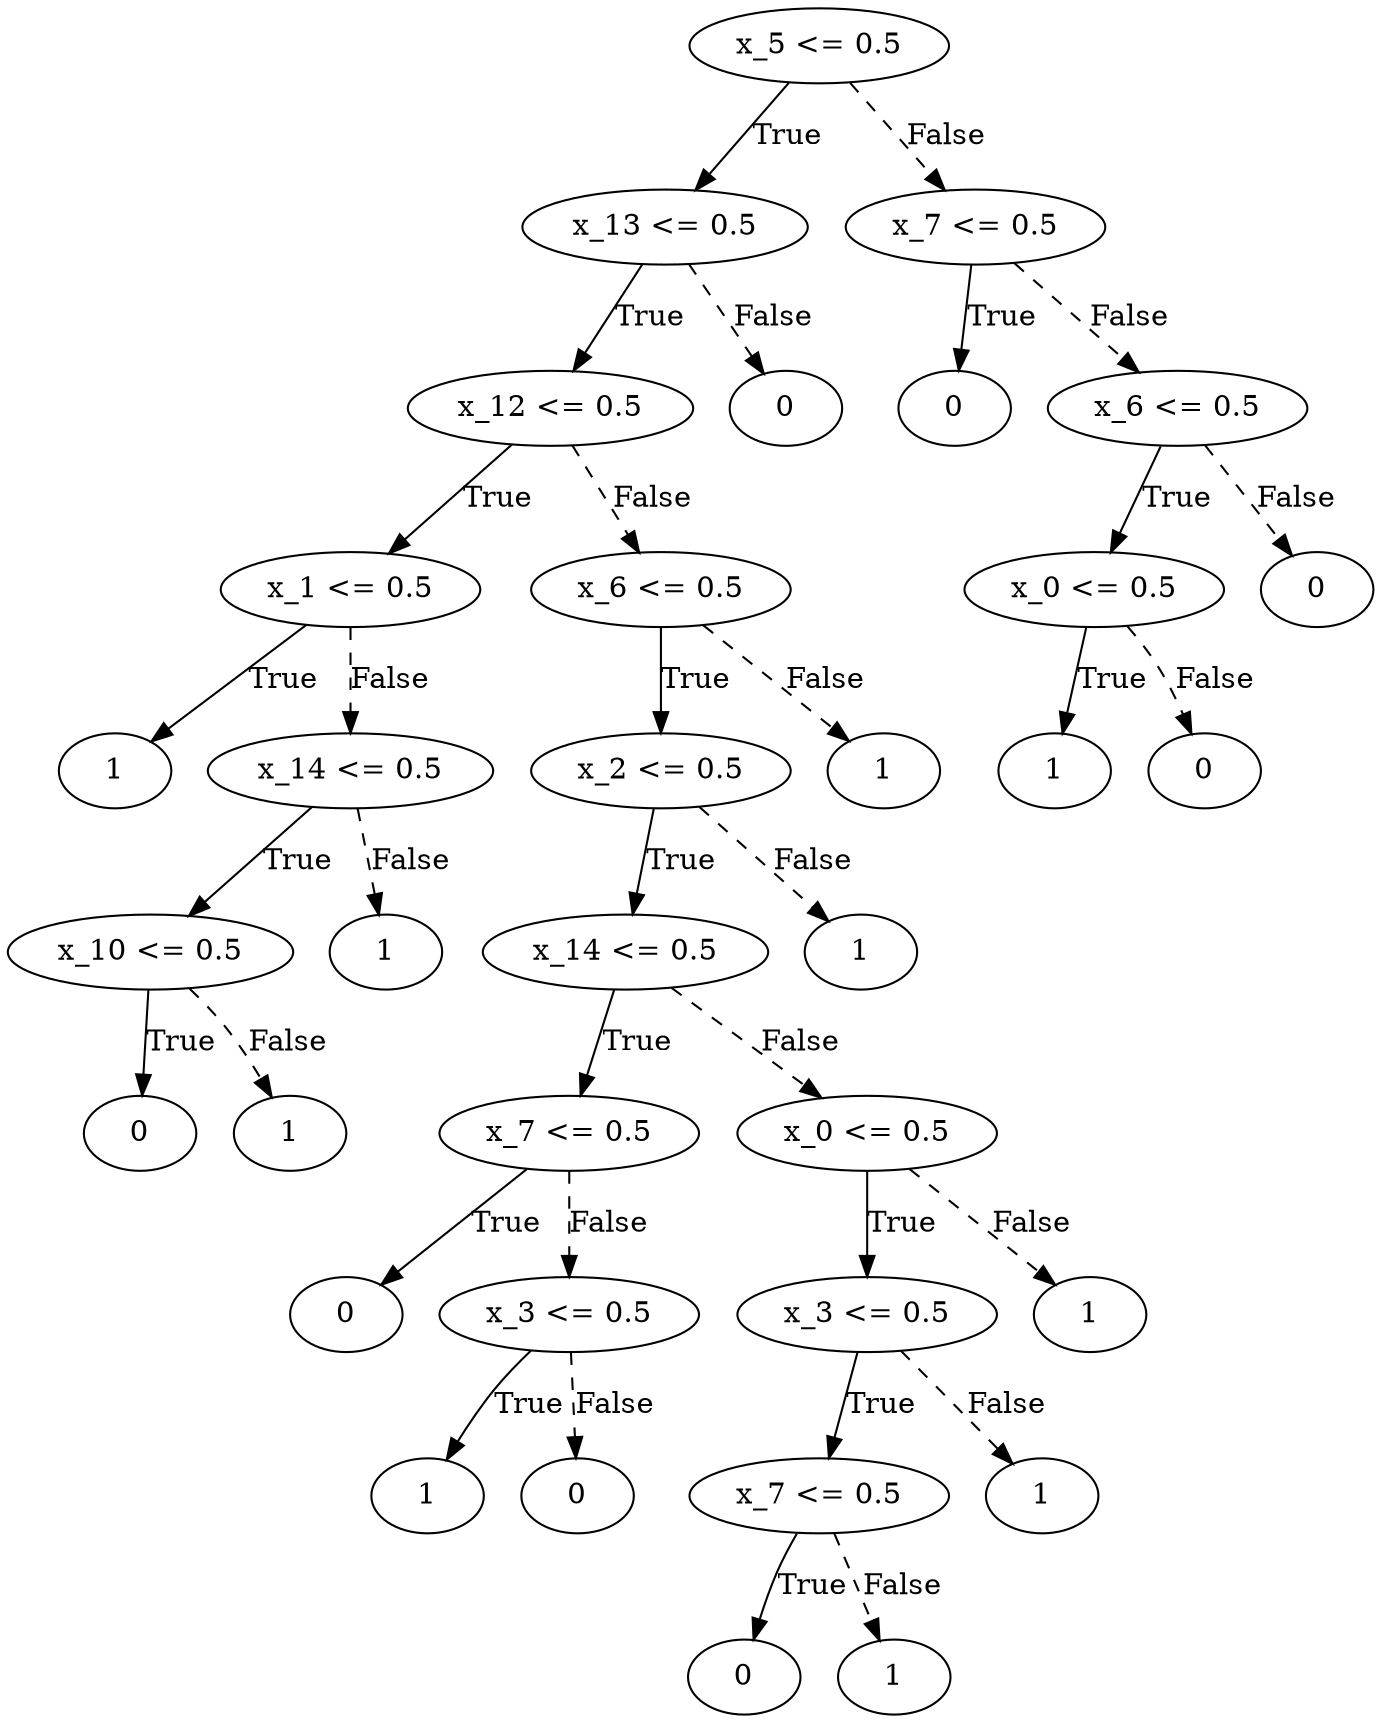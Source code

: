 digraph {
0 [label="x_5 <= 0.5"];
1 [label="x_13 <= 0.5"];
2 [label="x_12 <= 0.5"];
3 [label="x_1 <= 0.5"];
4 [label="1"];
3 -> 4 [label="True"];
5 [label="x_14 <= 0.5"];
6 [label="x_10 <= 0.5"];
7 [label="0"];
6 -> 7 [label="True"];
8 [label="1"];
6 -> 8 [style="dashed", label="False"];
5 -> 6 [label="True"];
9 [label="1"];
5 -> 9 [style="dashed", label="False"];
3 -> 5 [style="dashed", label="False"];
2 -> 3 [label="True"];
10 [label="x_6 <= 0.5"];
11 [label="x_2 <= 0.5"];
12 [label="x_14 <= 0.5"];
13 [label="x_7 <= 0.5"];
14 [label="0"];
13 -> 14 [label="True"];
15 [label="x_3 <= 0.5"];
16 [label="1"];
15 -> 16 [label="True"];
17 [label="0"];
15 -> 17 [style="dashed", label="False"];
13 -> 15 [style="dashed", label="False"];
12 -> 13 [label="True"];
18 [label="x_0 <= 0.5"];
19 [label="x_3 <= 0.5"];
20 [label="x_7 <= 0.5"];
21 [label="0"];
20 -> 21 [label="True"];
22 [label="1"];
20 -> 22 [style="dashed", label="False"];
19 -> 20 [label="True"];
23 [label="1"];
19 -> 23 [style="dashed", label="False"];
18 -> 19 [label="True"];
24 [label="1"];
18 -> 24 [style="dashed", label="False"];
12 -> 18 [style="dashed", label="False"];
11 -> 12 [label="True"];
25 [label="1"];
11 -> 25 [style="dashed", label="False"];
10 -> 11 [label="True"];
26 [label="1"];
10 -> 26 [style="dashed", label="False"];
2 -> 10 [style="dashed", label="False"];
1 -> 2 [label="True"];
27 [label="0"];
1 -> 27 [style="dashed", label="False"];
0 -> 1 [label="True"];
28 [label="x_7 <= 0.5"];
29 [label="0"];
28 -> 29 [label="True"];
30 [label="x_6 <= 0.5"];
31 [label="x_0 <= 0.5"];
32 [label="1"];
31 -> 32 [label="True"];
33 [label="0"];
31 -> 33 [style="dashed", label="False"];
30 -> 31 [label="True"];
34 [label="0"];
30 -> 34 [style="dashed", label="False"];
28 -> 30 [style="dashed", label="False"];
0 -> 28 [style="dashed", label="False"];

}